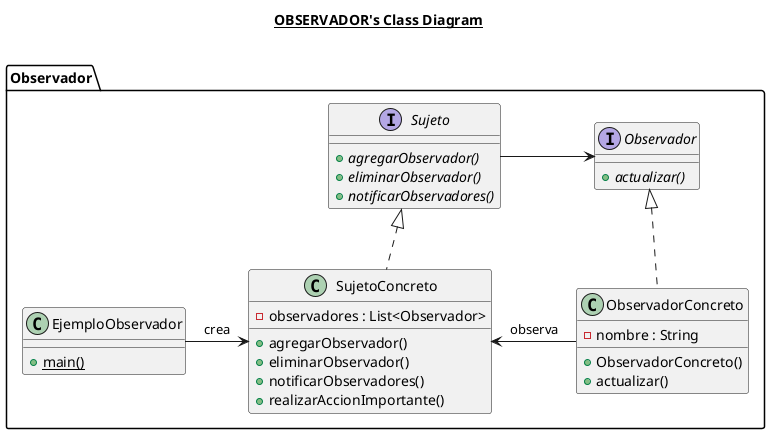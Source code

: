 @startuml

title __OBSERVADOR's Class Diagram__\n

class Observador.EjemploObservador {
    {static} + main()
}

interface Observador.Observador {
    {abstract} + actualizar()
}

class Observador.ObservadorConcreto {
    - nombre : String
    + ObservadorConcreto()
    + actualizar()
}

interface Observador.Sujeto {
    {abstract} + agregarObservador()
    {abstract} + eliminarObservador()
    {abstract} + notificarObservadores()
}

class Observador.SujetoConcreto {
    - observadores : List<Observador>
    + agregarObservador()
    + eliminarObservador()
    + notificarObservadores()
    + realizarAccionImportante()
}

Observador.ObservadorConcreto .up.|> Observador.Observador
Observador.SujetoConcreto .up.|> Observador.Sujeto

Observador.Sujeto -> Observador.Observador

Observador.EjemploObservador -> Observador.SujetoConcreto : crea
Observador.SujetoConcreto <- Observador.ObservadorConcreto : observa

@enduml
